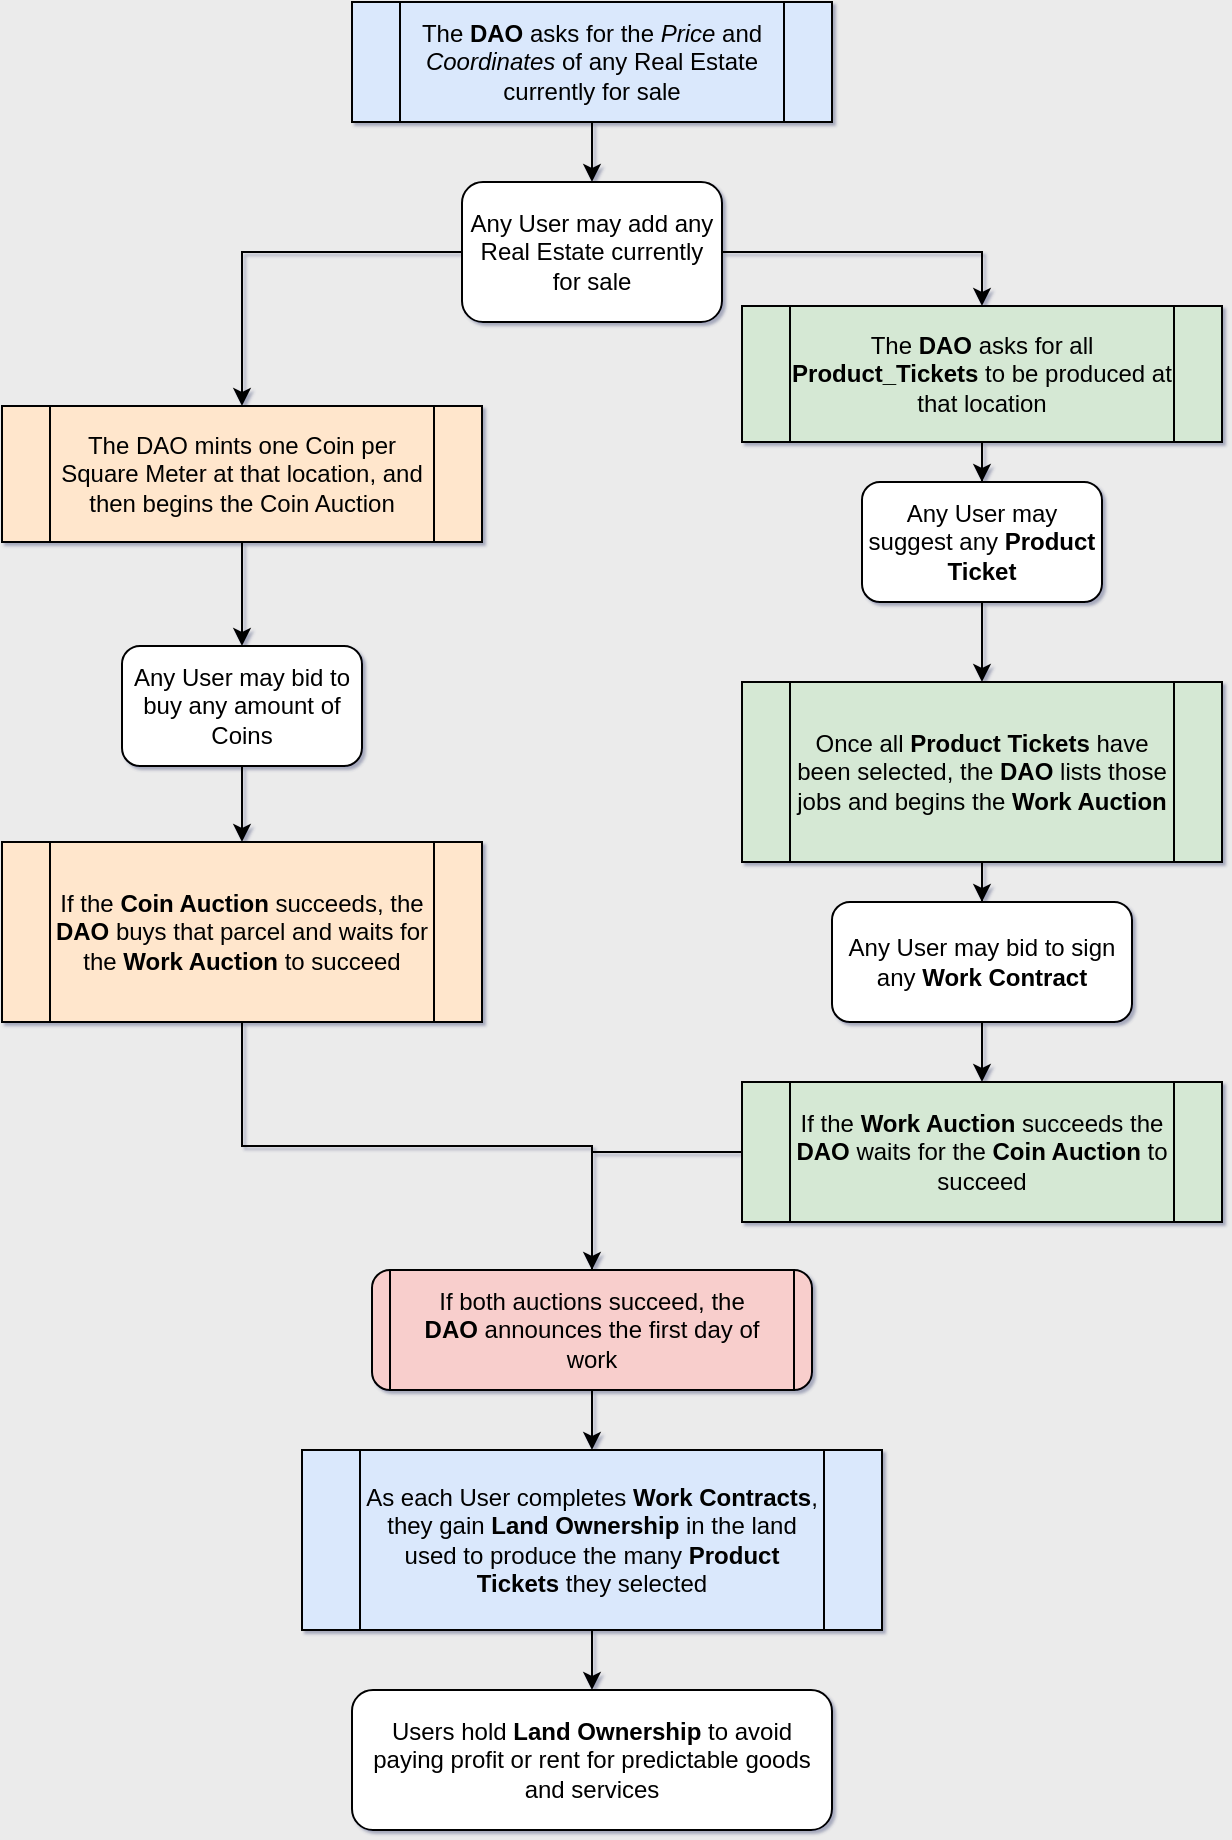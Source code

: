 <mxfile version="21.6.8" type="github">
  <diagram name="Page-1" id="PaV3deoSzFAJCQ9NxTDs">
    <mxGraphModel dx="1967" dy="1244" grid="0" gridSize="10" guides="1" tooltips="1" connect="1" arrows="1" fold="1" page="1" pageScale="1" pageWidth="850" pageHeight="1100" background="#EBEBEB" math="0" shadow="1">
      <root>
        <mxCell id="0" />
        <mxCell id="1" parent="0" />
        <mxCell id="DCpEQhKYorIqewdbWWzU-67" style="edgeStyle=orthogonalEdgeStyle;rounded=0;orthogonalLoop=1;jettySize=auto;html=1;entryX=0.5;entryY=0;entryDx=0;entryDy=0;strokeColor=default;" edge="1" parent="1" source="DCpEQhKYorIqewdbWWzU-1" target="DCpEQhKYorIqewdbWWzU-20">
          <mxGeometry relative="1" as="geometry" />
        </mxCell>
        <mxCell id="DCpEQhKYorIqewdbWWzU-74" style="edgeStyle=orthogonalEdgeStyle;rounded=0;orthogonalLoop=1;jettySize=auto;html=1;entryX=0.5;entryY=0;entryDx=0;entryDy=0;exitX=0;exitY=0.5;exitDx=0;exitDy=0;strokeColor=default;" edge="1" parent="1" source="DCpEQhKYorIqewdbWWzU-1" target="DCpEQhKYorIqewdbWWzU-4">
          <mxGeometry relative="1" as="geometry" />
        </mxCell>
        <mxCell id="DCpEQhKYorIqewdbWWzU-1" value="Any User may add any Real Estate currently for sale" style="rounded=1;whiteSpace=wrap;html=1;strokeColor=default;" vertex="1" parent="1">
          <mxGeometry x="320" y="190" width="130" height="70" as="geometry" />
        </mxCell>
        <mxCell id="DCpEQhKYorIqewdbWWzU-39" value="" style="edgeStyle=orthogonalEdgeStyle;rounded=0;orthogonalLoop=1;jettySize=auto;html=1;strokeColor=default;" edge="1" parent="1" source="DCpEQhKYorIqewdbWWzU-2" target="DCpEQhKYorIqewdbWWzU-13">
          <mxGeometry relative="1" as="geometry" />
        </mxCell>
        <mxCell id="DCpEQhKYorIqewdbWWzU-2" value="Any User may bid to buy any amount of Coins" style="rounded=1;whiteSpace=wrap;html=1;strokeColor=default;" vertex="1" parent="1">
          <mxGeometry x="150" y="422" width="120" height="60" as="geometry" />
        </mxCell>
        <mxCell id="DCpEQhKYorIqewdbWWzU-17" value="" style="edgeStyle=orthogonalEdgeStyle;rounded=0;orthogonalLoop=1;jettySize=auto;html=1;strokeColor=default;" edge="1" parent="1" source="DCpEQhKYorIqewdbWWzU-4" target="DCpEQhKYorIqewdbWWzU-2">
          <mxGeometry relative="1" as="geometry" />
        </mxCell>
        <mxCell id="DCpEQhKYorIqewdbWWzU-4" value="The DAO mints one Coin per Square Meter at that location, and then begins&amp;nbsp;the Coin Auction" style="shape=process;whiteSpace=wrap;html=1;fillColor=#ffe6cc;strokeColor=default;backgroundOutline=1;" vertex="1" parent="1">
          <mxGeometry x="90" y="302" width="240" height="68" as="geometry" />
        </mxCell>
        <mxCell id="DCpEQhKYorIqewdbWWzU-50" style="edgeStyle=orthogonalEdgeStyle;rounded=0;orthogonalLoop=1;jettySize=auto;html=1;entryX=0.5;entryY=0.333;entryDx=0;entryDy=0;entryPerimeter=0;strokeColor=default;" edge="1" parent="1" source="DCpEQhKYorIqewdbWWzU-13" target="DCpEQhKYorIqewdbWWzU-48">
          <mxGeometry relative="1" as="geometry" />
        </mxCell>
        <mxCell id="DCpEQhKYorIqewdbWWzU-13" value="If the &lt;b&gt;Coin Auction&lt;/b&gt; succeeds, the &lt;b&gt;DAO&lt;/b&gt; buys that parcel and waits for the&amp;nbsp;&lt;b&gt;Work Auction&lt;/b&gt;&amp;nbsp;to succeed" style="shape=process;whiteSpace=wrap;html=1;fillColor=#ffe6cc;strokeColor=default;backgroundOutline=1;" vertex="1" parent="1">
          <mxGeometry x="90" y="520" width="240" height="90" as="geometry" />
        </mxCell>
        <mxCell id="DCpEQhKYorIqewdbWWzU-29" value="" style="edgeStyle=orthogonalEdgeStyle;rounded=0;orthogonalLoop=1;jettySize=auto;html=1;strokeColor=default;" edge="1" parent="1" source="DCpEQhKYorIqewdbWWzU-20" target="DCpEQhKYorIqewdbWWzU-23">
          <mxGeometry relative="1" as="geometry" />
        </mxCell>
        <mxCell id="DCpEQhKYorIqewdbWWzU-20" value="The &lt;b&gt;DAO&lt;/b&gt;&amp;nbsp;asks for all &lt;b&gt;Product_Tickets&lt;/b&gt;&amp;nbsp;to be produced at that location" style="shape=process;whiteSpace=wrap;html=1;fillColor=#d5e8d4;strokeColor=default;backgroundOutline=1;" vertex="1" parent="1">
          <mxGeometry x="460" y="252" width="240" height="68" as="geometry" />
        </mxCell>
        <mxCell id="DCpEQhKYorIqewdbWWzU-45" value="" style="edgeStyle=orthogonalEdgeStyle;rounded=0;orthogonalLoop=1;jettySize=auto;html=1;strokeColor=default;" edge="1" parent="1" source="DCpEQhKYorIqewdbWWzU-23" target="DCpEQhKYorIqewdbWWzU-40">
          <mxGeometry relative="1" as="geometry" />
        </mxCell>
        <mxCell id="DCpEQhKYorIqewdbWWzU-23" value="Any User may suggest any &lt;b&gt;Product Ticket&lt;/b&gt;" style="rounded=1;whiteSpace=wrap;html=1;strokeColor=default;" vertex="1" parent="1">
          <mxGeometry x="520" y="340" width="120" height="60" as="geometry" />
        </mxCell>
        <mxCell id="DCpEQhKYorIqewdbWWzU-44" value="" style="edgeStyle=orthogonalEdgeStyle;rounded=0;orthogonalLoop=1;jettySize=auto;html=1;strokeColor=default;" edge="1" parent="1" source="DCpEQhKYorIqewdbWWzU-24" target="DCpEQhKYorIqewdbWWzU-41">
          <mxGeometry relative="1" as="geometry" />
        </mxCell>
        <mxCell id="DCpEQhKYorIqewdbWWzU-24" value="Any User may bid to sign any &lt;b&gt;Work Contract&lt;/b&gt;" style="rounded=1;whiteSpace=wrap;html=1;strokeColor=default;" vertex="1" parent="1">
          <mxGeometry x="505" y="550" width="150" height="60" as="geometry" />
        </mxCell>
        <mxCell id="DCpEQhKYorIqewdbWWzU-34" value="" style="edgeStyle=orthogonalEdgeStyle;rounded=0;orthogonalLoop=1;jettySize=auto;html=1;strokeColor=default;" edge="1" parent="1" source="DCpEQhKYorIqewdbWWzU-33" target="DCpEQhKYorIqewdbWWzU-1">
          <mxGeometry relative="1" as="geometry" />
        </mxCell>
        <mxCell id="DCpEQhKYorIqewdbWWzU-33" value="The &lt;b&gt;DAO&lt;/b&gt;&amp;nbsp;asks for the &lt;i&gt;Price&lt;/i&gt;&amp;nbsp;and &lt;i&gt;Coordinates&lt;/i&gt;&amp;nbsp;of any Real Estate currently for sale" style="shape=process;whiteSpace=wrap;html=1;fillColor=#dae8fc;strokeColor=default;backgroundOutline=1;" vertex="1" parent="1">
          <mxGeometry x="265" y="100" width="240" height="60" as="geometry" />
        </mxCell>
        <mxCell id="DCpEQhKYorIqewdbWWzU-43" value="" style="edgeStyle=orthogonalEdgeStyle;rounded=0;orthogonalLoop=1;jettySize=auto;html=1;strokeColor=default;" edge="1" parent="1" source="DCpEQhKYorIqewdbWWzU-40" target="DCpEQhKYorIqewdbWWzU-24">
          <mxGeometry relative="1" as="geometry" />
        </mxCell>
        <mxCell id="DCpEQhKYorIqewdbWWzU-40" value="Once all&amp;nbsp;&lt;b&gt;Product Tickets&lt;/b&gt;&amp;nbsp;have been selected, the &lt;b&gt;DAO&lt;/b&gt;&amp;nbsp;lists those jobs and begins the &lt;b&gt;Work Auction&lt;/b&gt;" style="shape=process;whiteSpace=wrap;html=1;fillColor=#d5e8d4;strokeColor=default;backgroundOutline=1;" vertex="1" parent="1">
          <mxGeometry x="460" y="440" width="240" height="90" as="geometry" />
        </mxCell>
        <mxCell id="DCpEQhKYorIqewdbWWzU-73" style="edgeStyle=orthogonalEdgeStyle;rounded=0;orthogonalLoop=1;jettySize=auto;html=1;entryX=0.5;entryY=0;entryDx=0;entryDy=0;strokeColor=default;" edge="1" parent="1" source="DCpEQhKYorIqewdbWWzU-41" target="DCpEQhKYorIqewdbWWzU-48">
          <mxGeometry relative="1" as="geometry">
            <mxPoint x="330" y="675" as="targetPoint" />
            <Array as="points">
              <mxPoint x="385" y="675" />
            </Array>
          </mxGeometry>
        </mxCell>
        <mxCell id="DCpEQhKYorIqewdbWWzU-41" value="If the &lt;b&gt;Work Auction&lt;/b&gt;&amp;nbsp;succeeds the &lt;b&gt;DAO&lt;/b&gt;&amp;nbsp;waits for the &lt;b&gt;Coin Auction&lt;/b&gt;&amp;nbsp;to succeed" style="shape=process;whiteSpace=wrap;html=1;fillColor=#d5e8d4;strokeColor=default;backgroundOutline=1;" vertex="1" parent="1">
          <mxGeometry x="460" y="640" width="240" height="70" as="geometry" />
        </mxCell>
        <mxCell id="DCpEQhKYorIqewdbWWzU-72" value="" style="edgeStyle=orthogonalEdgeStyle;rounded=0;orthogonalLoop=1;jettySize=auto;html=1;strokeColor=default;" edge="1" parent="1" source="DCpEQhKYorIqewdbWWzU-48" target="DCpEQhKYorIqewdbWWzU-58">
          <mxGeometry relative="1" as="geometry" />
        </mxCell>
        <mxCell id="DCpEQhKYorIqewdbWWzU-48" value="If both auctions succeed, the &lt;b&gt;DAO&lt;/b&gt;&amp;nbsp;announces the first day of work" style="rounded=1;whiteSpace=wrap;html=1;shape=process;fillColor=#f8cecc;strokeColor=default;backgroundOutline=1;fixedSize=1;" vertex="1" parent="1">
          <mxGeometry x="275" y="734" width="220" height="60" as="geometry" />
        </mxCell>
        <mxCell id="DCpEQhKYorIqewdbWWzU-62" value="" style="edgeStyle=orthogonalEdgeStyle;rounded=0;orthogonalLoop=1;jettySize=auto;html=1;strokeColor=default;" edge="1" parent="1" source="DCpEQhKYorIqewdbWWzU-58" target="DCpEQhKYorIqewdbWWzU-61">
          <mxGeometry relative="1" as="geometry" />
        </mxCell>
        <mxCell id="DCpEQhKYorIqewdbWWzU-58" value="As each User completes&amp;nbsp;&lt;b&gt;Work Contracts&lt;/b&gt;, they gain&amp;nbsp;&lt;b&gt;Land Ownership&lt;/b&gt;&amp;nbsp;in the land used to produce the many&amp;nbsp;&lt;b&gt;Product Tickets&lt;/b&gt;&amp;nbsp;they selected" style="shape=process;whiteSpace=wrap;html=1;fillColor=#dae8fc;strokeColor=default;backgroundOutline=1;" vertex="1" parent="1">
          <mxGeometry x="240" y="824" width="290" height="90" as="geometry" />
        </mxCell>
        <mxCell id="DCpEQhKYorIqewdbWWzU-61" value="Users hold &lt;b&gt;Land Ownership&lt;/b&gt;&amp;nbsp;to avoid paying profit or rent for predictable goods and services" style="rounded=1;whiteSpace=wrap;html=1;strokeColor=default;" vertex="1" parent="1">
          <mxGeometry x="265" y="944" width="240" height="70" as="geometry" />
        </mxCell>
      </root>
    </mxGraphModel>
  </diagram>
</mxfile>
